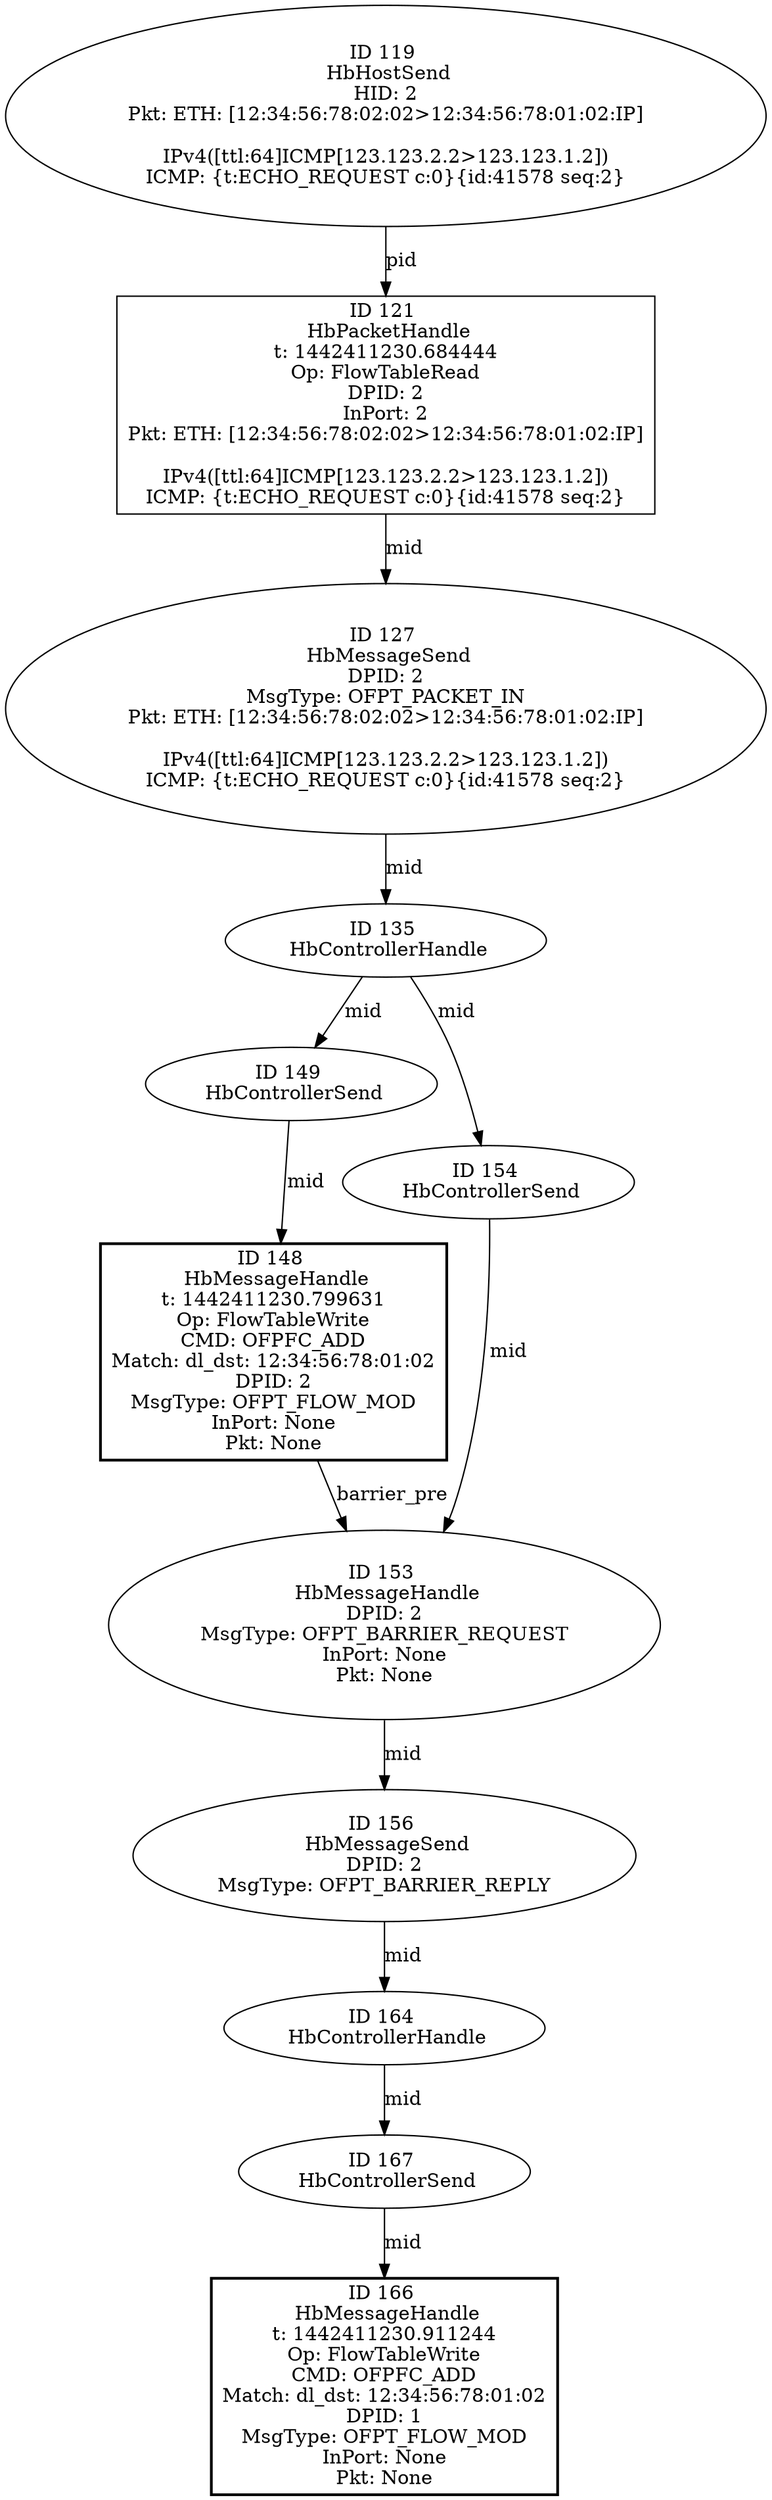 strict digraph G {
164 [shape=oval, event=<hb_events.HbControllerHandle object at 0x10a9ffd10>, label="ID 164 
 HbControllerHandle"];
166 [event=<hb_events.HbMessageHandle object at 0x10aa053d0>, shape=box, style=bold, label="ID 166 
 HbMessageHandle
t: 1442411230.911244
Op: FlowTableWrite
CMD: OFPFC_ADD
Match: dl_dst: 12:34:56:78:01:02
DPID: 1
MsgType: OFPT_FLOW_MOD
InPort: None
Pkt: None"];
135 [shape=oval, event=<hb_events.HbControllerHandle object at 0x10a9ff050>, label="ID 135 
 HbControllerHandle"];
167 [shape=oval, event=<hb_events.HbControllerSend object at 0x10a9ffdd0>, label="ID 167 
 HbControllerSend"];
148 [event=<hb_events.HbMessageHandle object at 0x10a9ffb90>, shape=box, style=bold, label="ID 148 
 HbMessageHandle
t: 1442411230.799631
Op: FlowTableWrite
CMD: OFPFC_ADD
Match: dl_dst: 12:34:56:78:01:02
DPID: 2
MsgType: OFPT_FLOW_MOD
InPort: None
Pkt: None"];
149 [shape=oval, event=<hb_events.HbControllerSend object at 0x10a9ff9d0>, label="ID 149 
 HbControllerSend"];
119 [shape=oval, event=<hb_events.HbHostSend object at 0x10a9f0fd0>, label="ID 119 
 HbHostSend
HID: 2
Pkt: ETH: [12:34:56:78:02:02>12:34:56:78:01:02:IP]

IPv4([ttl:64]ICMP[123.123.2.2>123.123.1.2])
ICMP: {t:ECHO_REQUEST c:0}{id:41578 seq:2}"];
153 [shape=oval, event=<hb_events.HbMessageHandle object at 0x10a9ffa90>, label="ID 153 
 HbMessageHandle
DPID: 2
MsgType: OFPT_BARRIER_REQUEST
InPort: None
Pkt: None"];
121 [shape=box, event=<hb_events.HbPacketHandle object at 0x10a9f7250>, label="ID 121 
 HbPacketHandle
t: 1442411230.684444
Op: FlowTableRead
DPID: 2
InPort: 2
Pkt: ETH: [12:34:56:78:02:02>12:34:56:78:01:02:IP]

IPv4([ttl:64]ICMP[123.123.2.2>123.123.1.2])
ICMP: {t:ECHO_REQUEST c:0}{id:41578 seq:2}"];
154 [shape=oval, event=<hb_events.HbControllerSend object at 0x10a9ffc50>, label="ID 154 
 HbControllerSend"];
156 [shape=oval, event=<hb_events.HbMessageSend object at 0x10a9ffd90>, label="ID 156 
 HbMessageSend
DPID: 2
MsgType: OFPT_BARRIER_REPLY"];
127 [shape=oval, event=<hb_events.HbMessageSend object at 0x10a9f7b50>, label="ID 127 
 HbMessageSend
DPID: 2
MsgType: OFPT_PACKET_IN
Pkt: ETH: [12:34:56:78:02:02>12:34:56:78:01:02:IP]

IPv4([ttl:64]ICMP[123.123.2.2>123.123.1.2])
ICMP: {t:ECHO_REQUEST c:0}{id:41578 seq:2}"];
164 -> 167  [rel=mid, label=mid];
121 -> 127  [rel=mid, label=mid];
167 -> 166  [rel=mid, label=mid];
135 -> 154  [rel=mid, label=mid];
135 -> 149  [rel=mid, label=mid];
148 -> 153  [rel=barrier_pre, label=barrier_pre];
149 -> 148  [rel=mid, label=mid];
119 -> 121  [rel=pid, label=pid];
153 -> 156  [rel=mid, label=mid];
154 -> 153  [rel=mid, label=mid];
156 -> 164  [rel=mid, label=mid];
127 -> 135  [rel=mid, label=mid];
}
